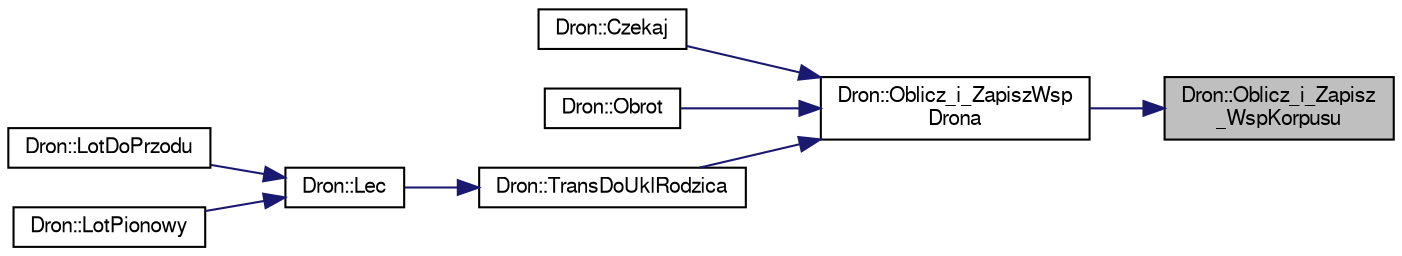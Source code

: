 digraph "Dron::Oblicz_i_Zapisz_WspKorpusu"
{
 // LATEX_PDF_SIZE
  edge [fontname="FreeSans",fontsize="10",labelfontname="FreeSans",labelfontsize="10"];
  node [fontname="FreeSans",fontsize="10",shape=record];
  rankdir="RL";
  Node1 [label="Dron::Oblicz_i_Zapisz\l_WspKorpusu",height=0.2,width=0.4,color="black", fillcolor="grey75", style="filled", fontcolor="black",tooltip="Metody ustawiajace poszczegolne elementy."];
  Node1 -> Node2 [dir="back",color="midnightblue",fontsize="10",style="solid",fontname="FreeSans"];
  Node2 [label="Dron::Oblicz_i_ZapiszWsp\lDrona",height=0.2,width=0.4,color="black", fillcolor="white", style="filled",URL="$a00127.html#a9cea5ba789e3ac0961846a77d909b552",tooltip="Metoda zapisujaca polozenie poszczegolnych wierzcholkow."];
  Node2 -> Node3 [dir="back",color="midnightblue",fontsize="10",style="solid",fontname="FreeSans"];
  Node3 [label="Dron::Czekaj",height=0.2,width=0.4,color="black", fillcolor="white", style="filled",URL="$a00127.html#a2643745b8ed7125e4caf1b9e56a4aa1f",tooltip="Metoda animujaca lot w miejscu."];
  Node2 -> Node4 [dir="back",color="midnightblue",fontsize="10",style="solid",fontname="FreeSans"];
  Node4 [label="Dron::Obrot",height=0.2,width=0.4,color="black", fillcolor="white", style="filled",URL="$a00127.html#a25f42d02fc5b27f30e872d444ffb5230",tooltip="Metody Animujace ruch drona."];
  Node2 -> Node5 [dir="back",color="midnightblue",fontsize="10",style="solid",fontname="FreeSans"];
  Node5 [label="Dron::TransDoUklRodzica",height=0.2,width=0.4,color="black", fillcolor="white", style="filled",URL="$a00127.html#aa0e058c1c55a73cccb4098d2b02bba27",tooltip="!"];
  Node5 -> Node6 [dir="back",color="midnightblue",fontsize="10",style="solid",fontname="FreeSans"];
  Node6 [label="Dron::Lec",height=0.2,width=0.4,color="black", fillcolor="white", style="filled",URL="$a00127.html#a73e0a729daf06e3a66eb1d3484b3433d",tooltip="Metoda realizujaca lot drona."];
  Node6 -> Node7 [dir="back",color="midnightblue",fontsize="10",style="solid",fontname="FreeSans"];
  Node7 [label="Dron::LotDoPrzodu",height=0.2,width=0.4,color="black", fillcolor="white", style="filled",URL="$a00127.html#a9e450b22aa3c1fc6ebb9f7ed1ee2dbeb",tooltip="Metoda realizujaca lot do przodu drona."];
  Node6 -> Node8 [dir="back",color="midnightblue",fontsize="10",style="solid",fontname="FreeSans"];
  Node8 [label="Dron::LotPionowy",height=0.2,width=0.4,color="black", fillcolor="white", style="filled",URL="$a00127.html#a86d7fab7b926930274de0ee8eebbb0f0",tooltip="Metoda realizujaca lot pionowy drona."];
}
